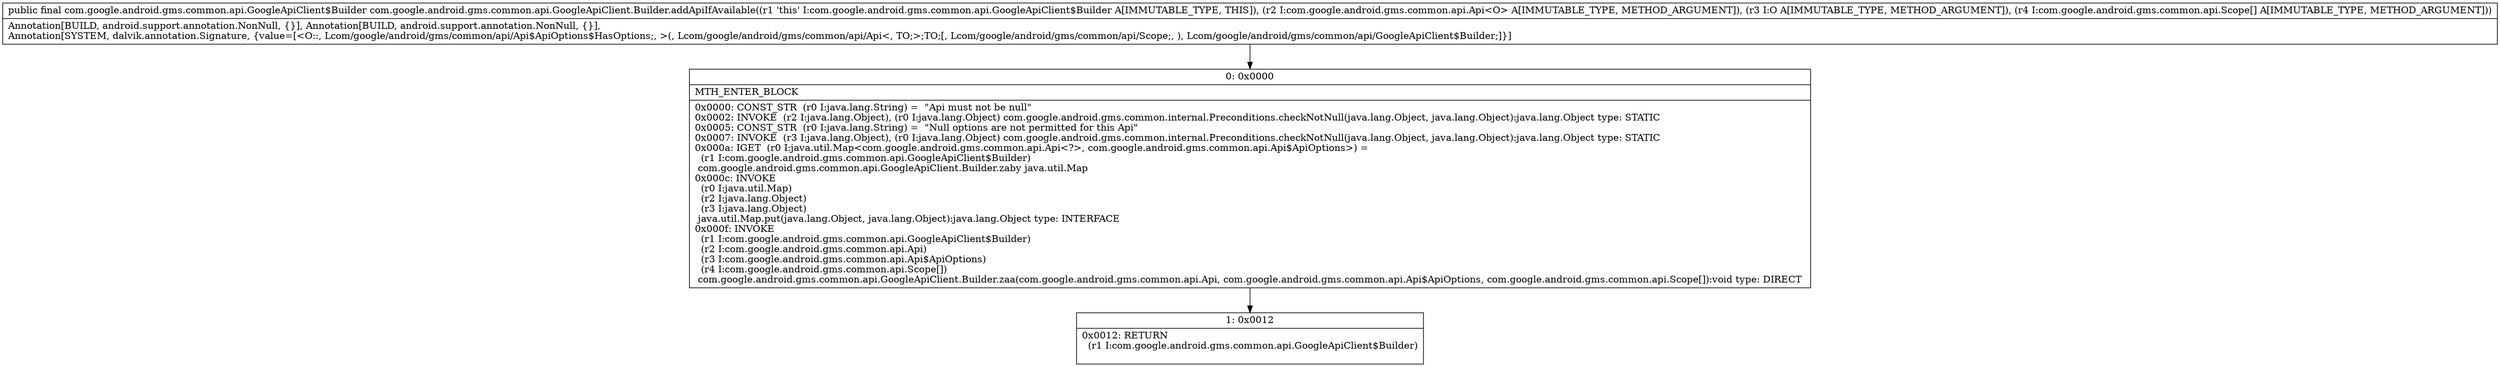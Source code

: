 digraph "CFG forcom.google.android.gms.common.api.GoogleApiClient.Builder.addApiIfAvailable(Lcom\/google\/android\/gms\/common\/api\/Api;Lcom\/google\/android\/gms\/common\/api\/Api$ApiOptions$HasOptions;[Lcom\/google\/android\/gms\/common\/api\/Scope;)Lcom\/google\/android\/gms\/common\/api\/GoogleApiClient$Builder;" {
Node_0 [shape=record,label="{0\:\ 0x0000|MTH_ENTER_BLOCK\l|0x0000: CONST_STR  (r0 I:java.lang.String) =  \"Api must not be null\" \l0x0002: INVOKE  (r2 I:java.lang.Object), (r0 I:java.lang.Object) com.google.android.gms.common.internal.Preconditions.checkNotNull(java.lang.Object, java.lang.Object):java.lang.Object type: STATIC \l0x0005: CONST_STR  (r0 I:java.lang.String) =  \"Null options are not permitted for this Api\" \l0x0007: INVOKE  (r3 I:java.lang.Object), (r0 I:java.lang.Object) com.google.android.gms.common.internal.Preconditions.checkNotNull(java.lang.Object, java.lang.Object):java.lang.Object type: STATIC \l0x000a: IGET  (r0 I:java.util.Map\<com.google.android.gms.common.api.Api\<?\>, com.google.android.gms.common.api.Api$ApiOptions\>) = \l  (r1 I:com.google.android.gms.common.api.GoogleApiClient$Builder)\l com.google.android.gms.common.api.GoogleApiClient.Builder.zaby java.util.Map \l0x000c: INVOKE  \l  (r0 I:java.util.Map)\l  (r2 I:java.lang.Object)\l  (r3 I:java.lang.Object)\l java.util.Map.put(java.lang.Object, java.lang.Object):java.lang.Object type: INTERFACE \l0x000f: INVOKE  \l  (r1 I:com.google.android.gms.common.api.GoogleApiClient$Builder)\l  (r2 I:com.google.android.gms.common.api.Api)\l  (r3 I:com.google.android.gms.common.api.Api$ApiOptions)\l  (r4 I:com.google.android.gms.common.api.Scope[])\l com.google.android.gms.common.api.GoogleApiClient.Builder.zaa(com.google.android.gms.common.api.Api, com.google.android.gms.common.api.Api$ApiOptions, com.google.android.gms.common.api.Scope[]):void type: DIRECT \l}"];
Node_1 [shape=record,label="{1\:\ 0x0012|0x0012: RETURN  \l  (r1 I:com.google.android.gms.common.api.GoogleApiClient$Builder)\l \l}"];
MethodNode[shape=record,label="{public final com.google.android.gms.common.api.GoogleApiClient$Builder com.google.android.gms.common.api.GoogleApiClient.Builder.addApiIfAvailable((r1 'this' I:com.google.android.gms.common.api.GoogleApiClient$Builder A[IMMUTABLE_TYPE, THIS]), (r2 I:com.google.android.gms.common.api.Api\<O\> A[IMMUTABLE_TYPE, METHOD_ARGUMENT]), (r3 I:O A[IMMUTABLE_TYPE, METHOD_ARGUMENT]), (r4 I:com.google.android.gms.common.api.Scope[] A[IMMUTABLE_TYPE, METHOD_ARGUMENT]))  | Annotation[BUILD, android.support.annotation.NonNull, \{\}], Annotation[BUILD, android.support.annotation.NonNull, \{\}], \lAnnotation[SYSTEM, dalvik.annotation.Signature, \{value=[\<O::, Lcom\/google\/android\/gms\/common\/api\/Api$ApiOptions$HasOptions;, \>(, Lcom\/google\/android\/gms\/common\/api\/Api\<, TO;\>;TO;[, Lcom\/google\/android\/gms\/common\/api\/Scope;, ), Lcom\/google\/android\/gms\/common\/api\/GoogleApiClient$Builder;]\}]\l}"];
MethodNode -> Node_0;
Node_0 -> Node_1;
}

